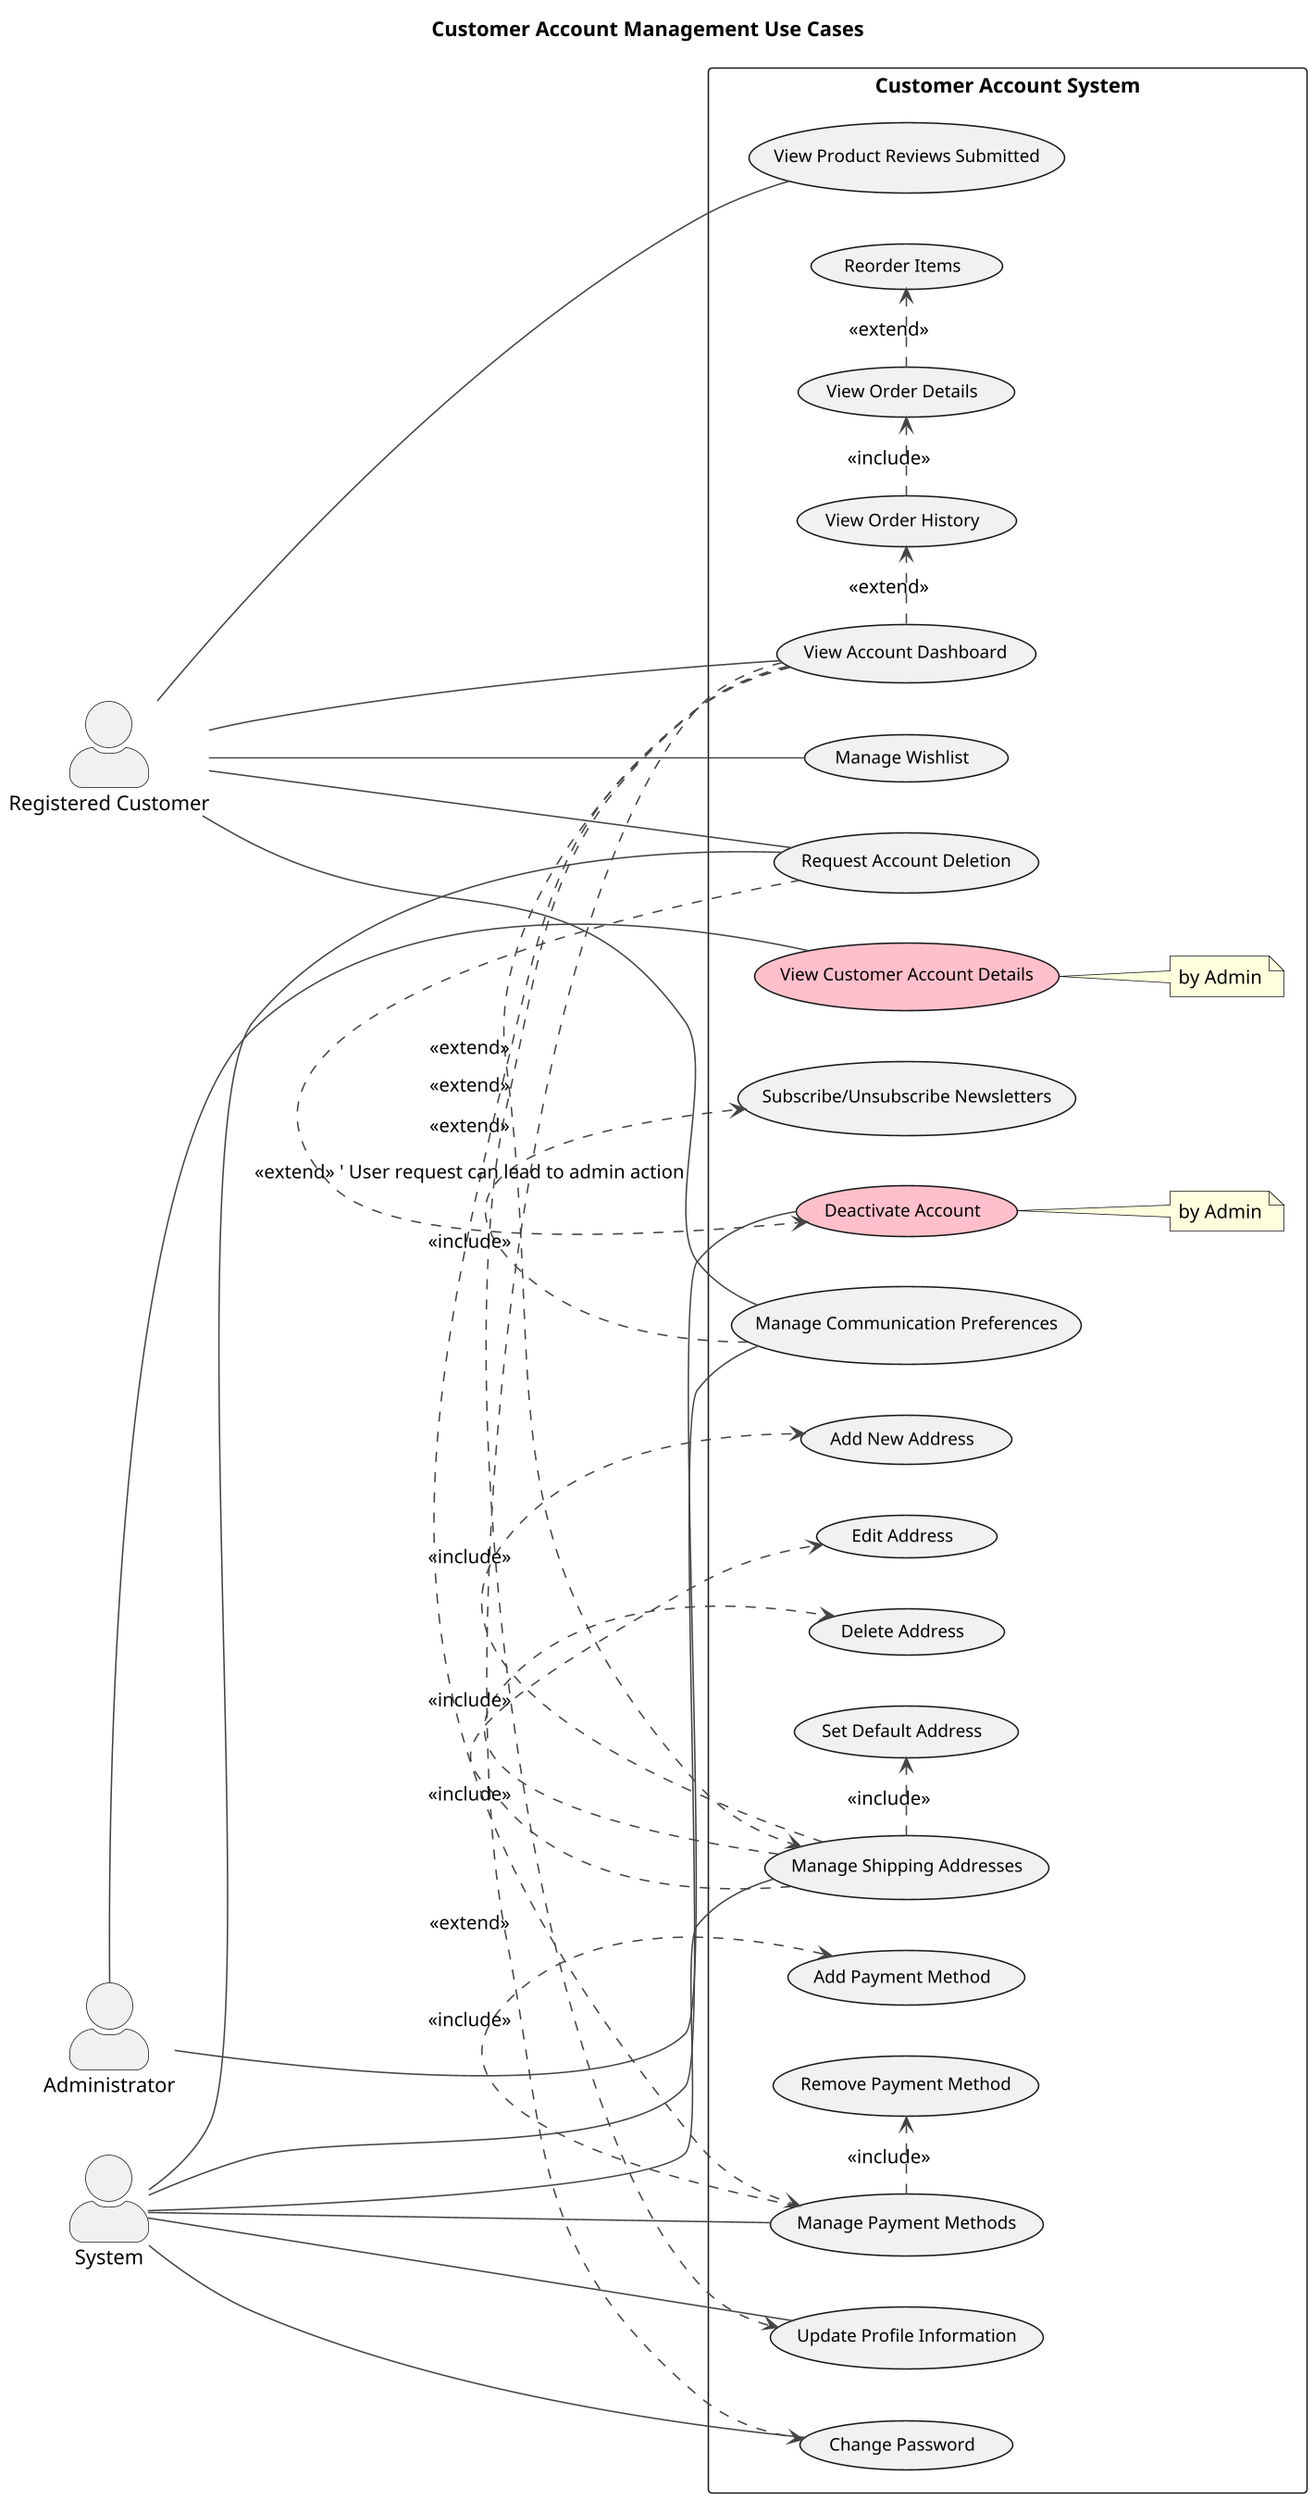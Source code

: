 @startuml customer-account-management-use-case
' Fix for clipping issues with comprehensive diagrams
skinparam Rankdir top-to-bottom
skinparam dpi 150
skinparam pageMargin 10
skinparam pageExternalColor white
scale max 2000 width

' Basic styling
skinparam ActorStyle awesome
skinparam ArrowColor #444444
skinparam shadowing false
skinparam defaultTextAlignment center
skinparam Handwritten false
skinparam UsecaseBorderThickness 1
skinparam UsecaseFontSize 12
skinparam ActorFontSize 14

title Customer Account Management Use Cases

left to right direction

actor "Registered Customer" as RegUser
actor "Administrator" as Admin
actor "System"

rectangle "Customer Account System" {
  usecase "View Account Dashboard" as UC_ViewDashboard
  usecase "Update Profile Information" as UC_UpdateProfile
  usecase "Change Password" as UC_ChangePassword
  usecase "Manage Shipping Addresses" as UC_ManageAddresses
  usecase "Add New Address" as UC_AddAddress
  usecase "Edit Address" as UC_EditAddress
  usecase "Delete Address" as UC_DeleteAddress
  usecase "Set Default Address" as UC_SetDefaultAddress
  usecase "Manage Payment Methods" as UC_ManagePaymentMethods
  usecase "Add Payment Method" as UC_AddPayment
  usecase "Remove Payment Method" as UC_RemovePayment
  usecase "View Order History" as UC_ViewOrderHistory
  usecase "View Order Details" as UC_ViewOrderDetails
  usecase "Reorder Items" as UC_Reorder
  usecase "Manage Communication Preferences" as UC_ManageCommsPrefs
  usecase "Subscribe/Unsubscribe Newsletters" as UC_NewsletterPrefs
  usecase "Manage Wishlist" as UC_ManageWishlist
  usecase "View Product Reviews Submitted" as UC_ViewMyReviews
  usecase "Request Account Deletion" as UC_ReqAccountDeletion
  usecase "Deactivate Account" as UC_DeactivateAccount_Admin #pink
  note right of UC_DeactivateAccount_Admin: by Admin
  usecase "View Customer Account Details" as UC_ViewCustDetails_Admin #pink
  note right of UC_ViewCustDetails_Admin: by Admin

  ' --- Registered Customer to Use Case Relationships ---
  RegUser -- UC_ViewDashboard
  UC_ViewDashboard .> UC_UpdateProfile : <<extend>>
  UC_ViewDashboard .> UC_ChangePassword : <<extend>>
  UC_ViewDashboard .> UC_ManageAddresses : <<extend>>
  UC_ManageAddresses .> UC_AddAddress : <<include>>
  UC_ManageAddresses .> UC_EditAddress : <<include>>
  UC_ManageAddresses .> UC_DeleteAddress : <<include>>
  UC_ManageAddresses .> UC_SetDefaultAddress : <<include>>
  UC_ViewDashboard .> UC_ManagePaymentMethods : <<extend>>
  UC_ManagePaymentMethods .> UC_AddPayment : <<include>>
  UC_ManagePaymentMethods .> UC_RemovePayment : <<include>>
  UC_ViewDashboard .> UC_ViewOrderHistory : <<extend>>
  UC_ViewOrderHistory .> UC_ViewOrderDetails : <<include>>
  UC_ViewOrderDetails .> UC_Reorder : <<extend>>
  RegUser -- UC_ManageCommsPrefs
  UC_ManageCommsPrefs .> UC_NewsletterPrefs : <<include>>
  RegUser -- UC_ManageWishlist
  RegUser -- UC_ViewMyReviews
  RegUser -- UC_ReqAccountDeletion

  ' --- Administrator to Use Case Relationships ---
  Admin -- UC_ViewCustDetails_Admin
  Admin -- UC_DeactivateAccount_Admin
  UC_ReqAccountDeletion .> UC_DeactivateAccount_Admin : <<extend>> ' User request can lead to admin action

  ' --- System to Use Case Relationships ---
  System -- UC_UpdateProfile
  System -- UC_ChangePassword
  System -- UC_ManageAddresses
  System -- UC_ManagePaymentMethods
  System -- UC_ManageCommsPrefs
  System -- UC_ReqAccountDeletion
}

@enduml
